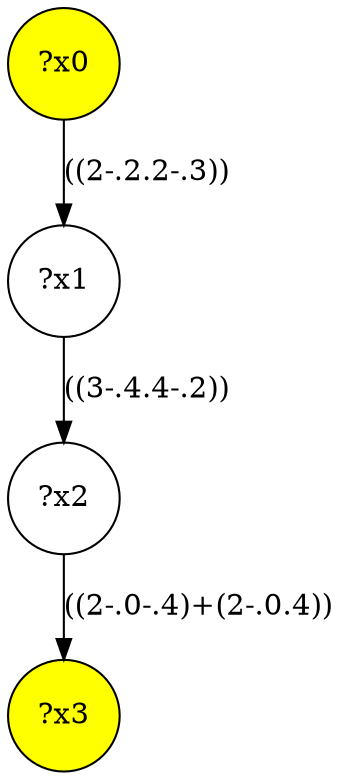 digraph g {
	x0 [fillcolor="yellow", style="filled," shape=circle, label="?x0"];
	x3 [fillcolor="yellow", style="filled," shape=circle, label="?x3"];
	x1 [shape=circle, label="?x1"];
	x0 -> x1 [label="((2-.2.2-.3))"];
	x2 [shape=circle, label="?x2"];
	x1 -> x2 [label="((3-.4.4-.2))"];
	x2 -> x3 [label="((2-.0-.4)+(2-.0.4))"];
}
